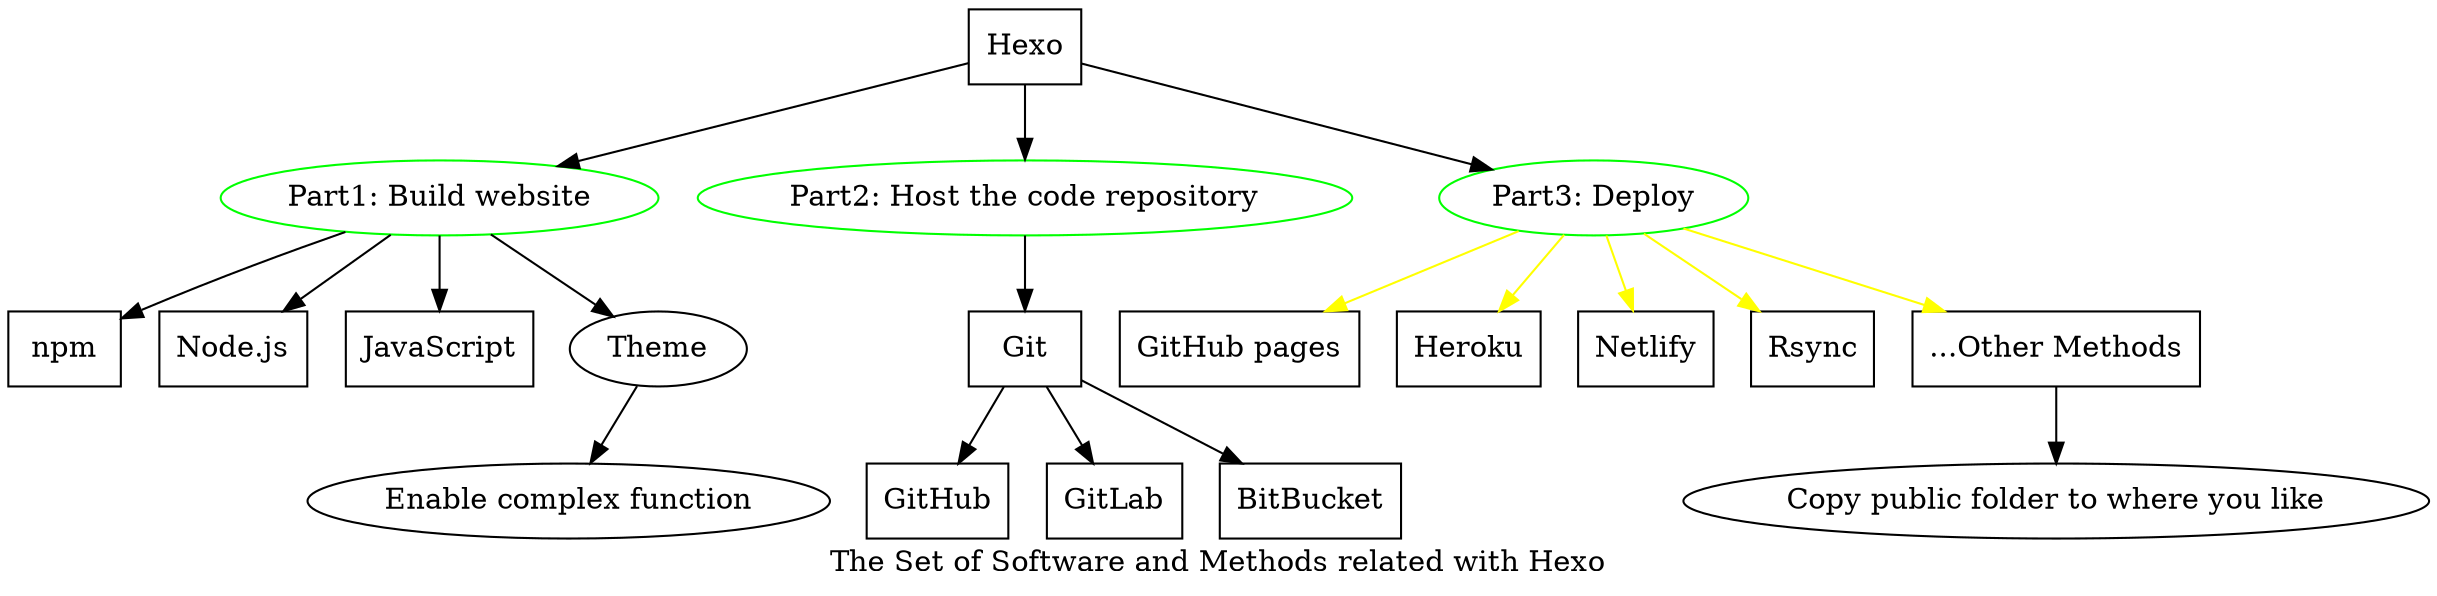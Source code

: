 digraph G {
label = "The Set of Software and Methods related with Hexo";
node [shape = record];

o [label = "Hexo"];

part1 [label = "Part1: Build website", color = green, shape = ellipse];
p1a1 [label = "npm"];
p1a2 [label = "Node.js"]
p1a3 [label = "JavaScript"]
p1a4 [label = "Theme", shape = ellipse ];
p1a4b [label = "Enable complex function", shape = ellipse]

part2 [label = "Part2: Host the code repository",color = green, shape = ellipse];
p2a [label = "Git"];
p2ab1 [label = "GitHub"];
p2ab2 [label = "GitLab"];
p2ab3 [label = "BitBucket"];

part3 [label = "Part3: Deploy", color = green, shape = ellipse];
p3a1 [label = "GitHub pages"];
p3a2 [label = "Heroku"];
p3a3 [label = "Netlify"];
p3a4 [label = "Rsync"];
p3a5 [label = "...Other Methods"];
p3a5b [label = "Copy public folder to where you like", shape = ellipse];

o->{part1;part2;part3};
part1->{p1a1;p1a2;p1a3;p1a4};
p1a4->{p1a4b};
part2->{p2a};
p2a->{p2ab1;p2ab2;p2ab3};

part3->{p3a1;p3a2;p3a3;p3a4;p3a5}[color="#FFFF00"];
p3a5->{p3a5b};
}

